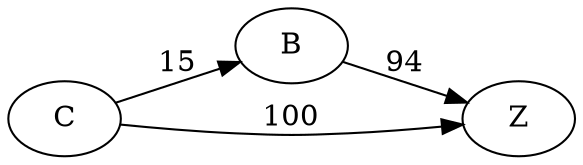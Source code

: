 digraph G {
	rankdir=LR size="8,5"
	C
	B
	C -> B [label=15]
	C
	Z
	C -> Z [label=100]
	B
	Z
	B -> Z [label=94]
}
